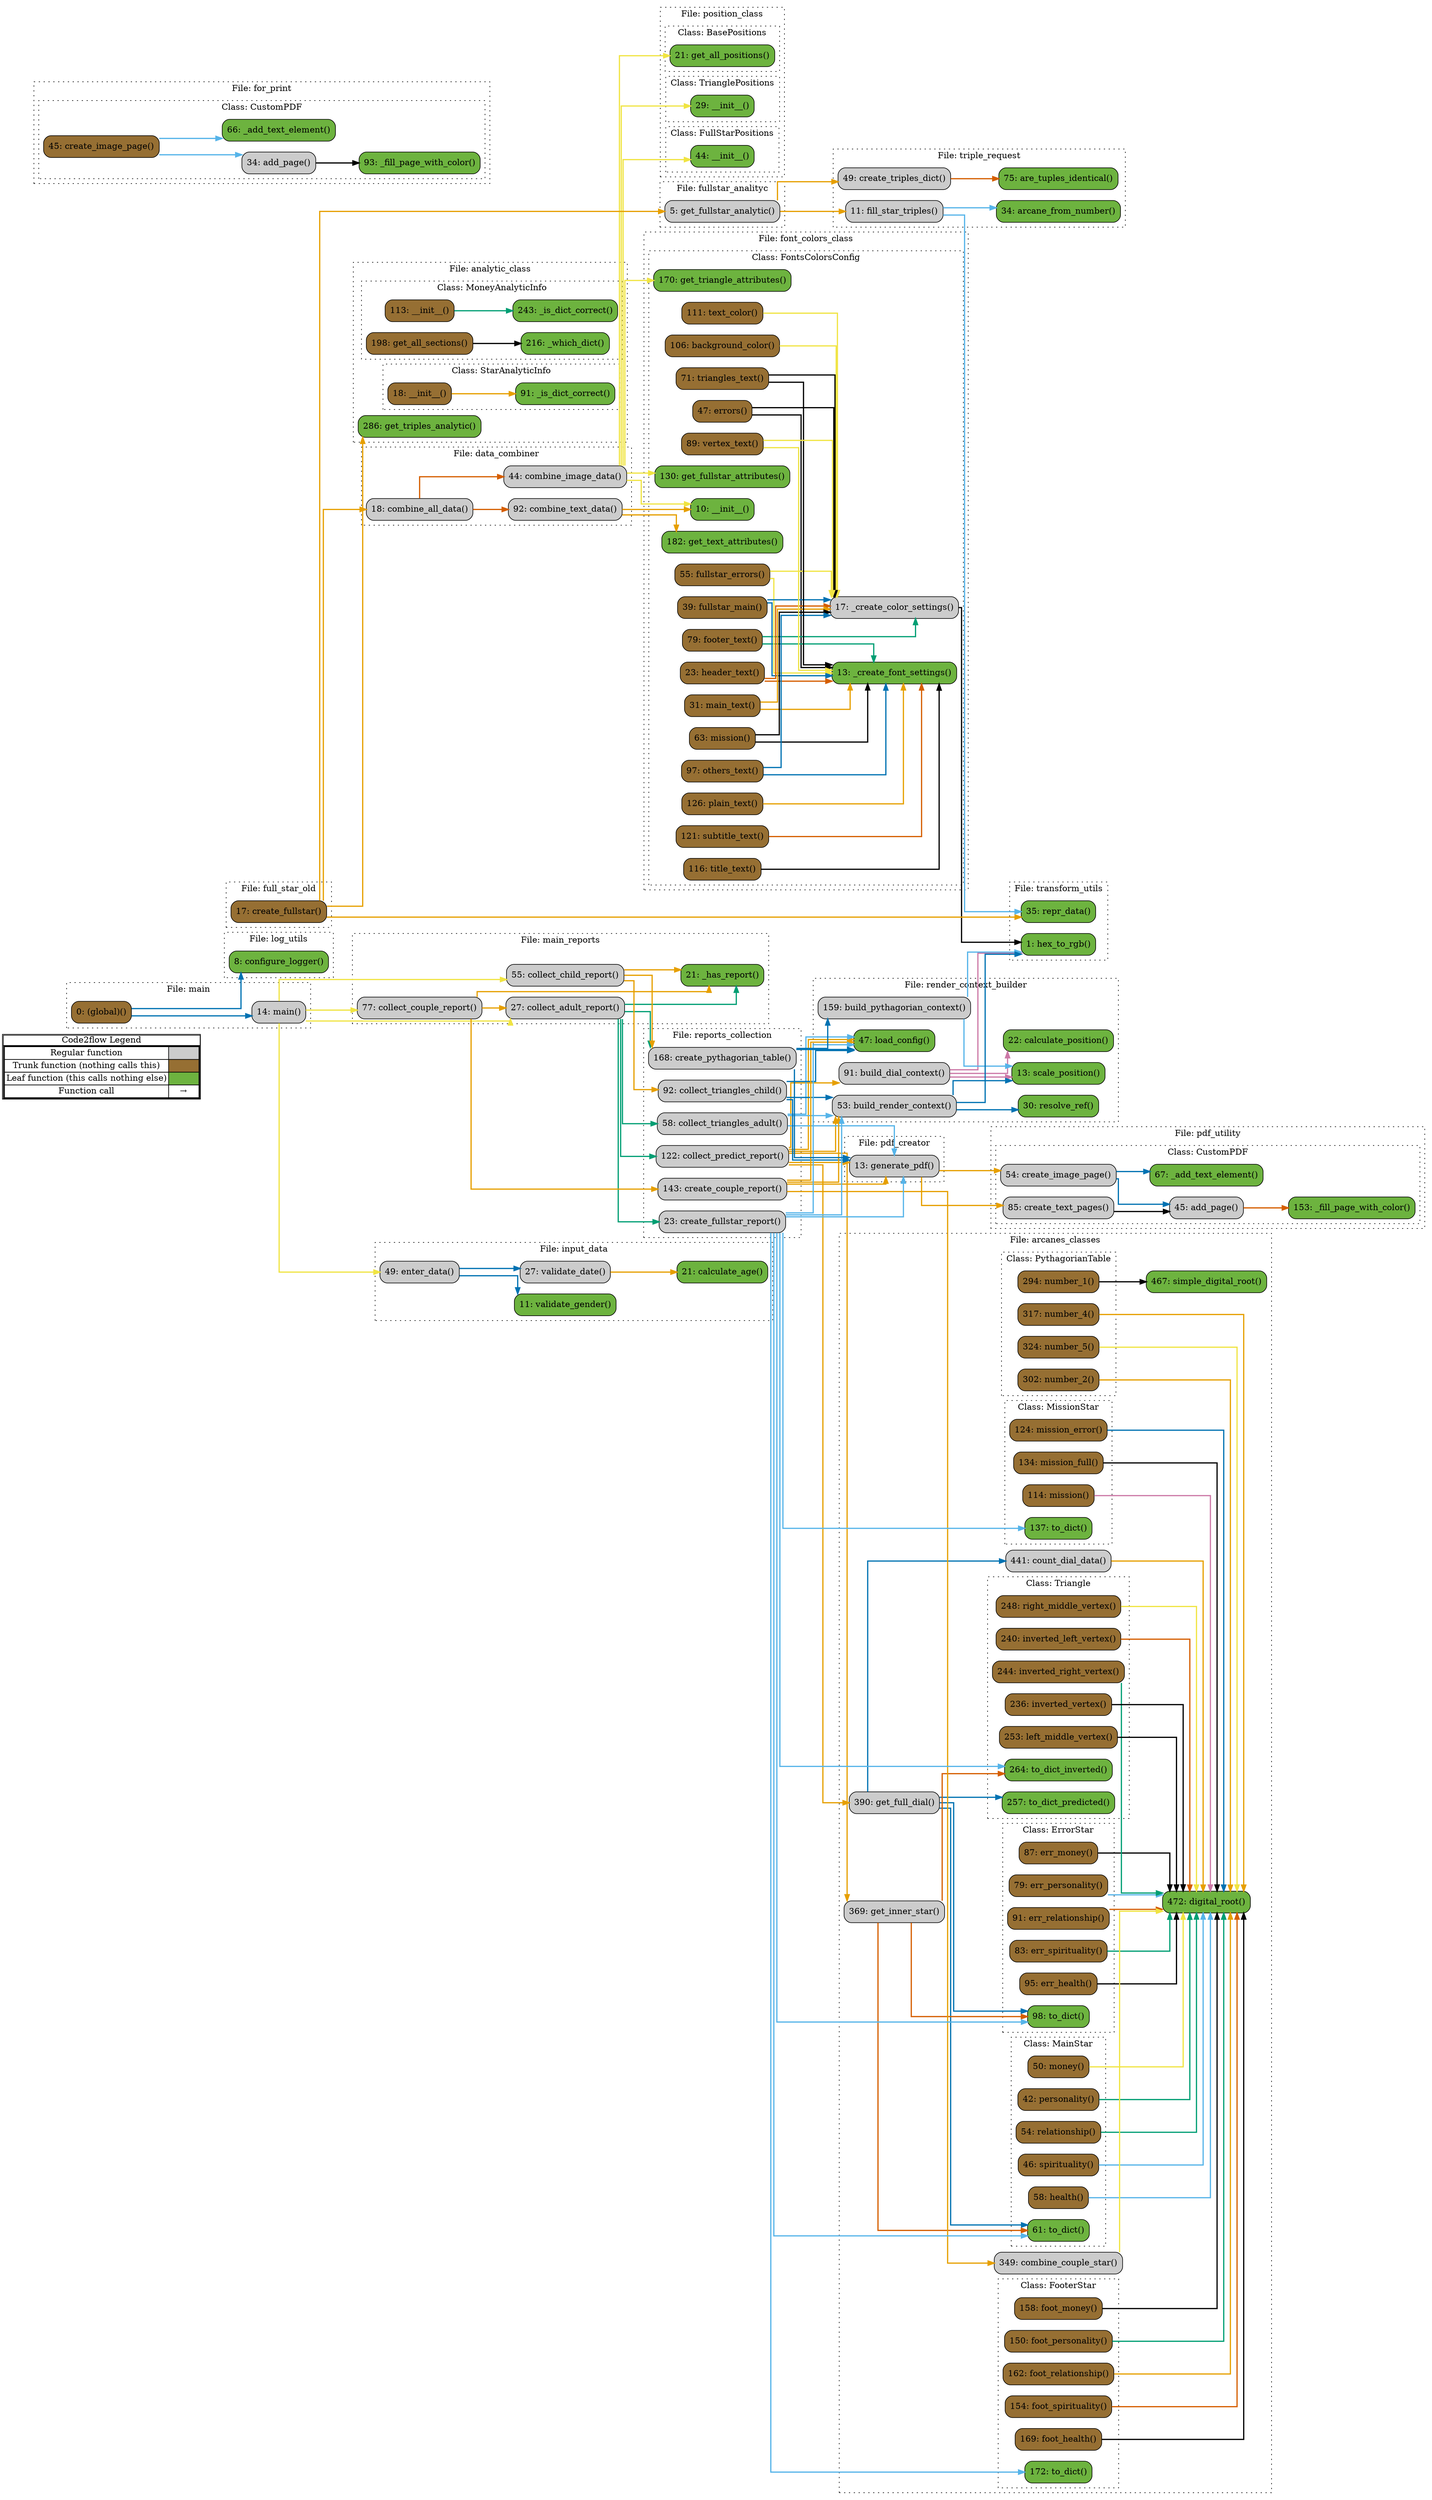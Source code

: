 digraph G {
concentrate=true;
splines="ortho";
rankdir="LR";
subgraph legend{
    rank = min;
    label = "legend";
    Legend [shape=none, margin=0, label = <
        <table cellspacing="0" cellpadding="0" border="1"><tr><td>Code2flow Legend</td></tr><tr><td>
        <table cellspacing="0">
        <tr><td>Regular function</td><td width="50px" bgcolor='#cccccc'></td></tr>
        <tr><td>Trunk function (nothing calls this)</td><td bgcolor='#966F33'></td></tr>
        <tr><td>Leaf function (this calls nothing else)</td><td bgcolor='#6db33f'></td></tr>
        <tr><td>Function call</td><td><font color='black'>&#8594;</font></td></tr>
        </table></td></tr></table>
        >];
}node_af8904e3 [label="113: __init__()" name="analytic_class::MoneyAnalyticInfo.__init__" shape="rect" style="rounded,filled" fillcolor="#966F33" ];
node_3d1401d8 [label="243: _is_dict_correct()" name="analytic_class::MoneyAnalyticInfo._is_dict_correct" shape="rect" style="rounded,filled" fillcolor="#6db33f" ];
node_e6e029b3 [label="216: _which_dict()" name="analytic_class::MoneyAnalyticInfo._which_dict" shape="rect" style="rounded,filled" fillcolor="#6db33f" ];
node_a16558a0 [label="198: get_all_sections()" name="analytic_class::MoneyAnalyticInfo.get_all_sections" shape="rect" style="rounded,filled" fillcolor="#966F33" ];
node_ce7ae229 [label="18: __init__()" name="analytic_class::StarAnalyticInfo.__init__" shape="rect" style="rounded,filled" fillcolor="#966F33" ];
node_9bff70e0 [label="91: _is_dict_correct()" name="analytic_class::StarAnalyticInfo._is_dict_correct" shape="rect" style="rounded,filled" fillcolor="#6db33f" ];
node_a7937db6 [label="286: get_triples_analytic()" name="analytic_class::get_triples_analytic" shape="rect" style="rounded,filled" fillcolor="#6db33f" ];
node_85121140 [label="95: err_health()" name="arcanes_classes::ErrorStar.err_health" shape="rect" style="rounded,filled" fillcolor="#966F33" ];
node_00675fe0 [label="87: err_money()" name="arcanes_classes::ErrorStar.err_money" shape="rect" style="rounded,filled" fillcolor="#966F33" ];
node_a93b6042 [label="79: err_personality()" name="arcanes_classes::ErrorStar.err_personality" shape="rect" style="rounded,filled" fillcolor="#966F33" ];
node_e29cf2fe [label="91: err_relationship()" name="arcanes_classes::ErrorStar.err_relationship" shape="rect" style="rounded,filled" fillcolor="#966F33" ];
node_6ec774fb [label="83: err_spirituality()" name="arcanes_classes::ErrorStar.err_spirituality" shape="rect" style="rounded,filled" fillcolor="#966F33" ];
node_ff09d8d7 [label="98: to_dict()" name="arcanes_classes::ErrorStar.to_dict" shape="rect" style="rounded,filled" fillcolor="#6db33f" ];
node_0d8d63e8 [label="169: foot_health()" name="arcanes_classes::FooterStar.foot_health" shape="rect" style="rounded,filled" fillcolor="#966F33" ];
node_68867f68 [label="158: foot_money()" name="arcanes_classes::FooterStar.foot_money" shape="rect" style="rounded,filled" fillcolor="#966F33" ];
node_c536a47b [label="150: foot_personality()" name="arcanes_classes::FooterStar.foot_personality" shape="rect" style="rounded,filled" fillcolor="#966F33" ];
node_0b503911 [label="162: foot_relationship()" name="arcanes_classes::FooterStar.foot_relationship" shape="rect" style="rounded,filled" fillcolor="#966F33" ];
node_d2792bee [label="154: foot_spirituality()" name="arcanes_classes::FooterStar.foot_spirituality" shape="rect" style="rounded,filled" fillcolor="#966F33" ];
node_9dd39d7f [label="172: to_dict()" name="arcanes_classes::FooterStar.to_dict" shape="rect" style="rounded,filled" fillcolor="#6db33f" ];
node_8b312812 [label="58: health()" name="arcanes_classes::MainStar.health" shape="rect" style="rounded,filled" fillcolor="#966F33" ];
node_6d564814 [label="50: money()" name="arcanes_classes::MainStar.money" shape="rect" style="rounded,filled" fillcolor="#966F33" ];
node_8cf0618b [label="42: personality()" name="arcanes_classes::MainStar.personality" shape="rect" style="rounded,filled" fillcolor="#966F33" ];
node_551a0a13 [label="54: relationship()" name="arcanes_classes::MainStar.relationship" shape="rect" style="rounded,filled" fillcolor="#966F33" ];
node_ce88077a [label="46: spirituality()" name="arcanes_classes::MainStar.spirituality" shape="rect" style="rounded,filled" fillcolor="#966F33" ];
node_0314362f [label="61: to_dict()" name="arcanes_classes::MainStar.to_dict" shape="rect" style="rounded,filled" fillcolor="#6db33f" ];
node_cd008bd7 [label="114: mission()" name="arcanes_classes::MissionStar.mission" shape="rect" style="rounded,filled" fillcolor="#966F33" ];
node_5211f0ad [label="124: mission_error()" name="arcanes_classes::MissionStar.mission_error" shape="rect" style="rounded,filled" fillcolor="#966F33" ];
node_fcc0a440 [label="134: mission_full()" name="arcanes_classes::MissionStar.mission_full" shape="rect" style="rounded,filled" fillcolor="#966F33" ];
node_4dcb351a [label="137: to_dict()" name="arcanes_classes::MissionStar.to_dict" shape="rect" style="rounded,filled" fillcolor="#6db33f" ];
node_e9dfbb50 [label="294: number_1()" name="arcanes_classes::PythagorianTable.number_1" shape="rect" style="rounded,filled" fillcolor="#966F33" ];
node_9e89e1d9 [label="302: number_2()" name="arcanes_classes::PythagorianTable.number_2" shape="rect" style="rounded,filled" fillcolor="#966F33" ];
node_94a51c09 [label="317: number_4()" name="arcanes_classes::PythagorianTable.number_4" shape="rect" style="rounded,filled" fillcolor="#966F33" ];
node_d0af48c4 [label="324: number_5()" name="arcanes_classes::PythagorianTable.number_5" shape="rect" style="rounded,filled" fillcolor="#966F33" ];
node_9474e2ce [label="240: inverted_left_vertex()" name="arcanes_classes::Triangle.inverted_left_vertex" shape="rect" style="rounded,filled" fillcolor="#966F33" ];
node_4f80468b [label="244: inverted_right_vertex()" name="arcanes_classes::Triangle.inverted_right_vertex" shape="rect" style="rounded,filled" fillcolor="#966F33" ];
node_5c67fea8 [label="236: inverted_vertex()" name="arcanes_classes::Triangle.inverted_vertex" shape="rect" style="rounded,filled" fillcolor="#966F33" ];
node_a6b360a8 [label="253: left_middle_vertex()" name="arcanes_classes::Triangle.left_middle_vertex" shape="rect" style="rounded,filled" fillcolor="#966F33" ];
node_aba2b0d4 [label="248: right_middle_vertex()" name="arcanes_classes::Triangle.right_middle_vertex" shape="rect" style="rounded,filled" fillcolor="#966F33" ];
node_328cbf9f [label="264: to_dict_inverted()" name="arcanes_classes::Triangle.to_dict_inverted" shape="rect" style="rounded,filled" fillcolor="#6db33f" ];
node_37b0d8b2 [label="257: to_dict_predicted()" name="arcanes_classes::Triangle.to_dict_predicted" shape="rect" style="rounded,filled" fillcolor="#6db33f" ];
node_57c2a9e4 [label="349: combine_couple_star()" name="arcanes_classes::combine_couple_star" shape="rect" style="rounded,filled" fillcolor="#cccccc" ];
node_a1cf7469 [label="441: count_dial_data()" name="arcanes_classes::count_dial_data" shape="rect" style="rounded,filled" fillcolor="#cccccc" ];
node_8e929485 [label="472: digital_root()" name="arcanes_classes::digital_root" shape="rect" style="rounded,filled" fillcolor="#6db33f" ];
node_dcc269dd [label="390: get_full_dial()" name="arcanes_classes::get_full_dial" shape="rect" style="rounded,filled" fillcolor="#cccccc" ];
node_9a73b106 [label="369: get_inner_star()" name="arcanes_classes::get_inner_star" shape="rect" style="rounded,filled" fillcolor="#cccccc" ];
node_2e71d30c [label="467: simple_digital_root()" name="arcanes_classes::simple_digital_root" shape="rect" style="rounded,filled" fillcolor="#6db33f" ];
node_93fd9fd6 [label="18: combine_all_data()" name="data_combiner::combine_all_data" shape="rect" style="rounded,filled" fillcolor="#cccccc" ];
node_145e567c [label="44: combine_image_data()" name="data_combiner::combine_image_data" shape="rect" style="rounded,filled" fillcolor="#cccccc" ];
node_14fd0f01 [label="92: combine_text_data()" name="data_combiner::combine_text_data" shape="rect" style="rounded,filled" fillcolor="#cccccc" ];
node_86c6d6f6 [label="10: __init__()" name="font_colors_class::FontsColorsConfig.__init__" shape="rect" style="rounded,filled" fillcolor="#6db33f" ];
node_c1fc02c8 [label="17: _create_color_settings()" name="font_colors_class::FontsColorsConfig._create_color_settings" shape="rect" style="rounded,filled" fillcolor="#cccccc" ];
node_08541d2c [label="13: _create_font_settings()" name="font_colors_class::FontsColorsConfig._create_font_settings" shape="rect" style="rounded,filled" fillcolor="#6db33f" ];
node_b735a064 [label="106: background_color()" name="font_colors_class::FontsColorsConfig.background_color" shape="rect" style="rounded,filled" fillcolor="#966F33" ];
node_e763e240 [label="47: errors()" name="font_colors_class::FontsColorsConfig.errors" shape="rect" style="rounded,filled" fillcolor="#966F33" ];
node_bfc2276b [label="79: footer_text()" name="font_colors_class::FontsColorsConfig.footer_text" shape="rect" style="rounded,filled" fillcolor="#966F33" ];
node_1441b8ac [label="55: fullstar_errors()" name="font_colors_class::FontsColorsConfig.fullstar_errors" shape="rect" style="rounded,filled" fillcolor="#966F33" ];
node_3e811215 [label="39: fullstar_main()" name="font_colors_class::FontsColorsConfig.fullstar_main" shape="rect" style="rounded,filled" fillcolor="#966F33" ];
node_abfb03d8 [label="130: get_fullstar_attributes()" name="font_colors_class::FontsColorsConfig.get_fullstar_attributes" shape="rect" style="rounded,filled" fillcolor="#6db33f" ];
node_58d6f298 [label="182: get_text_attributes()" name="font_colors_class::FontsColorsConfig.get_text_attributes" shape="rect" style="rounded,filled" fillcolor="#6db33f" ];
node_29671b0f [label="170: get_triangle_attributes()" name="font_colors_class::FontsColorsConfig.get_triangle_attributes" shape="rect" style="rounded,filled" fillcolor="#6db33f" ];
node_29c24596 [label="23: header_text()" name="font_colors_class::FontsColorsConfig.header_text" shape="rect" style="rounded,filled" fillcolor="#966F33" ];
node_b73f2699 [label="31: main_text()" name="font_colors_class::FontsColorsConfig.main_text" shape="rect" style="rounded,filled" fillcolor="#966F33" ];
node_d83ad3e0 [label="63: mission()" name="font_colors_class::FontsColorsConfig.mission" shape="rect" style="rounded,filled" fillcolor="#966F33" ];
node_9ce0dc55 [label="97: others_text()" name="font_colors_class::FontsColorsConfig.others_text" shape="rect" style="rounded,filled" fillcolor="#966F33" ];
node_8cc38e09 [label="126: plain_text()" name="font_colors_class::FontsColorsConfig.plain_text" shape="rect" style="rounded,filled" fillcolor="#966F33" ];
node_da8d59ee [label="121: subtitle_text()" name="font_colors_class::FontsColorsConfig.subtitle_text" shape="rect" style="rounded,filled" fillcolor="#966F33" ];
node_5f0d2654 [label="111: text_color()" name="font_colors_class::FontsColorsConfig.text_color" shape="rect" style="rounded,filled" fillcolor="#966F33" ];
node_1903b5f0 [label="116: title_text()" name="font_colors_class::FontsColorsConfig.title_text" shape="rect" style="rounded,filled" fillcolor="#966F33" ];
node_42f332a8 [label="71: triangles_text()" name="font_colors_class::FontsColorsConfig.triangles_text" shape="rect" style="rounded,filled" fillcolor="#966F33" ];
node_4d9ad2d4 [label="89: vertex_text()" name="font_colors_class::FontsColorsConfig.vertex_text" shape="rect" style="rounded,filled" fillcolor="#966F33" ];
node_b20467fd [label="66: _add_text_element()" name="for_print::CustomPDF._add_text_element" shape="rect" style="rounded,filled" fillcolor="#6db33f" ];
node_e6b71902 [label="93: _fill_page_with_color()" name="for_print::CustomPDF._fill_page_with_color" shape="rect" style="rounded,filled" fillcolor="#6db33f" ];
node_87a322c8 [label="34: add_page()" name="for_print::CustomPDF.add_page" shape="rect" style="rounded,filled" fillcolor="#cccccc" ];
node_bebf8da2 [label="45: create_image_page()" name="for_print::CustomPDF.create_image_page" shape="rect" style="rounded,filled" fillcolor="#966F33" ];
node_30dbeae1 [label="17: create_fullstar()" name="full_star_old::create_fullstar" shape="rect" style="rounded,filled" fillcolor="#966F33" ];
node_a9d70551 [label="5: get_fullstar_analytic()" name="fullstar_analityc::get_fullstar_analytic" shape="rect" style="rounded,filled" fillcolor="#cccccc" ];
node_3fd64e5f [label="21: calculate_age()" name="input_data::calculate_age" shape="rect" style="rounded,filled" fillcolor="#6db33f" ];
node_59b8087d [label="49: enter_data()" name="input_data::enter_data" shape="rect" style="rounded,filled" fillcolor="#cccccc" ];
node_d5f71179 [label="27: validate_date()" name="input_data::validate_date" shape="rect" style="rounded,filled" fillcolor="#cccccc" ];
node_ab8c7ac1 [label="11: validate_gender()" name="input_data::validate_gender" shape="rect" style="rounded,filled" fillcolor="#6db33f" ];
node_1145fb21 [label="8: configure_logger()" name="log_utils::configure_logger" shape="rect" style="rounded,filled" fillcolor="#6db33f" ];
node_9e84668d [label="0: (global)()" name="main::(global)" shape="rect" style="rounded,filled" fillcolor="#966F33" ];
node_494964ec [label="14: main()" name="main::main" shape="rect" style="rounded,filled" fillcolor="#cccccc" ];
node_a62aeb9d [label="21: _has_report()" name="main_reports::_has_report" shape="rect" style="rounded,filled" fillcolor="#6db33f" ];
node_342e1513 [label="27: collect_adult_report()" name="main_reports::collect_adult_report" shape="rect" style="rounded,filled" fillcolor="#cccccc" ];
node_a28aaa09 [label="55: collect_child_report()" name="main_reports::collect_child_report" shape="rect" style="rounded,filled" fillcolor="#cccccc" ];
node_7e4b59e9 [label="77: collect_couple_report()" name="main_reports::collect_couple_report" shape="rect" style="rounded,filled" fillcolor="#cccccc" ];
node_df23f389 [label="13: generate_pdf()" name="pdf_creator::generate_pdf" shape="rect" style="rounded,filled" fillcolor="#cccccc" ];
node_220aaab9 [label="67: _add_text_element()" name="pdf_utility::CustomPDF._add_text_element" shape="rect" style="rounded,filled" fillcolor="#6db33f" ];
node_467d168b [label="153: _fill_page_with_color()" name="pdf_utility::CustomPDF._fill_page_with_color" shape="rect" style="rounded,filled" fillcolor="#6db33f" ];
node_03c16586 [label="45: add_page()" name="pdf_utility::CustomPDF.add_page" shape="rect" style="rounded,filled" fillcolor="#cccccc" ];
node_e410a2a5 [label="54: create_image_page()" name="pdf_utility::CustomPDF.create_image_page" shape="rect" style="rounded,filled" fillcolor="#cccccc" ];
node_6e0d50d0 [label="85: create_text_pages()" name="pdf_utility::CustomPDF.create_text_pages" shape="rect" style="rounded,filled" fillcolor="#cccccc" ];
node_635e6c8d [label="21: get_all_positions()" name="position_class::BasePositions.get_all_positions" shape="rect" style="rounded,filled" fillcolor="#6db33f" ];
node_46860f3f [label="44: __init__()" name="position_class::FullStarPositions.__init__" shape="rect" style="rounded,filled" fillcolor="#6db33f" ];
node_82b1308d [label="29: __init__()" name="position_class::TrianglePositions.__init__" shape="rect" style="rounded,filled" fillcolor="#6db33f" ];
node_9904bbb7 [label="91: build_dial_context()" name="render_context_builder::build_dial_context" shape="rect" style="rounded,filled" fillcolor="#cccccc" ];
node_9892d6ea [label="159: build_pythagorian_context()" name="render_context_builder::build_pythagorian_context" shape="rect" style="rounded,filled" fillcolor="#cccccc" ];
node_41e0c02d [label="53: build_render_context()" name="render_context_builder::build_render_context" shape="rect" style="rounded,filled" fillcolor="#cccccc" ];
node_3d6c7c72 [label="22: calculate_position()" name="render_context_builder::calculate_position" shape="rect" style="rounded,filled" fillcolor="#6db33f" ];
node_e4ec105d [label="47: load_config()" name="render_context_builder::load_config" shape="rect" style="rounded,filled" fillcolor="#6db33f" ];
node_bb855aad [label="30: resolve_ref()" name="render_context_builder::resolve_ref" shape="rect" style="rounded,filled" fillcolor="#6db33f" ];
node_76fc6ea9 [label="13: scale_position()" name="render_context_builder::scale_position" shape="rect" style="rounded,filled" fillcolor="#6db33f" ];
node_a9d8e0e9 [label="122: collect_predict_report()" name="reports_collection::collect_predict_report" shape="rect" style="rounded,filled" fillcolor="#cccccc" ];
node_fe3ac51a [label="58: collect_triangles_adult()" name="reports_collection::collect_triangles_adult" shape="rect" style="rounded,filled" fillcolor="#cccccc" ];
node_49a359bd [label="92: collect_triangles_child()" name="reports_collection::collect_triangles_child" shape="rect" style="rounded,filled" fillcolor="#cccccc" ];
node_f4b604f1 [label="143: create_couple_report()" name="reports_collection::create_couple_report" shape="rect" style="rounded,filled" fillcolor="#cccccc" ];
node_63157392 [label="23: create_fullstar_report()" name="reports_collection::create_fullstar_report" shape="rect" style="rounded,filled" fillcolor="#cccccc" ];
node_9a744945 [label="168: create_pythagorian_table()" name="reports_collection::create_pythagorian_table" shape="rect" style="rounded,filled" fillcolor="#cccccc" ];
node_81b2acd8 [label="1: hex_to_rgb()" name="transform_utils::hex_to_rgb" shape="rect" style="rounded,filled" fillcolor="#6db33f" ];
node_137b9060 [label="35: repr_data()" name="transform_utils::repr_data" shape="rect" style="rounded,filled" fillcolor="#6db33f" ];
node_d02feec2 [label="34: arcane_from_number()" name="triple_request::arcane_from_number" shape="rect" style="rounded,filled" fillcolor="#6db33f" ];
node_4141e2a9 [label="75: are_tuples_identical()" name="triple_request::are_tuples_identical" shape="rect" style="rounded,filled" fillcolor="#6db33f" ];
node_a52717be [label="49: create_triples_dict()" name="triple_request::create_triples_dict" shape="rect" style="rounded,filled" fillcolor="#cccccc" ];
node_96b2bcca [label="11: fill_star_triples()" name="triple_request::fill_star_triples" shape="rect" style="rounded,filled" fillcolor="#cccccc" ];
node_af8904e3 -> node_3d1401d8 [color="#009E73" penwidth="2"];
node_a16558a0 -> node_e6e029b3 [color="#000000" penwidth="2"];
node_ce7ae229 -> node_9bff70e0 [color="#E69F00" penwidth="2"];
node_85121140 -> node_8e929485 [color="#000000" penwidth="2"];
node_00675fe0 -> node_8e929485 [color="#000000" penwidth="2"];
node_a93b6042 -> node_8e929485 [color="#56B4E9" penwidth="2"];
node_e29cf2fe -> node_8e929485 [color="#D55E00" penwidth="2"];
node_6ec774fb -> node_8e929485 [color="#009E73" penwidth="2"];
node_0d8d63e8 -> node_8e929485 [color="#000000" penwidth="2"];
node_68867f68 -> node_8e929485 [color="#000000" penwidth="2"];
node_c536a47b -> node_8e929485 [color="#009E73" penwidth="2"];
node_0b503911 -> node_8e929485 [color="#E69F00" penwidth="2"];
node_d2792bee -> node_8e929485 [color="#D55E00" penwidth="2"];
node_8b312812 -> node_8e929485 [color="#56B4E9" penwidth="2"];
node_6d564814 -> node_8e929485 [color="#F0E442" penwidth="2"];
node_8cf0618b -> node_8e929485 [color="#009E73" penwidth="2"];
node_551a0a13 -> node_8e929485 [color="#009E73" penwidth="2"];
node_ce88077a -> node_8e929485 [color="#56B4E9" penwidth="2"];
node_cd008bd7 -> node_8e929485 [color="#CC79A7" penwidth="2"];
node_5211f0ad -> node_8e929485 [color="#0072B2" penwidth="2"];
node_fcc0a440 -> node_8e929485 [color="#000000" penwidth="2"];
node_e9dfbb50 -> node_2e71d30c [color="#000000" penwidth="2"];
node_e9dfbb50 -> node_2e71d30c [color="#000000" penwidth="2"];
node_e9dfbb50 -> node_2e71d30c [color="#000000" penwidth="2"];
node_9e89e1d9 -> node_8e929485 [color="#E69F00" penwidth="2"];
node_94a51c09 -> node_8e929485 [color="#E69F00" penwidth="2"];
node_d0af48c4 -> node_8e929485 [color="#F0E442" penwidth="2"];
node_9474e2ce -> node_8e929485 [color="#D55E00" penwidth="2"];
node_4f80468b -> node_8e929485 [color="#009E73" penwidth="2"];
node_5c67fea8 -> node_8e929485 [color="#000000" penwidth="2"];
node_a6b360a8 -> node_8e929485 [color="#000000" penwidth="2"];
node_aba2b0d4 -> node_8e929485 [color="#F0E442" penwidth="2"];
node_57c2a9e4 -> node_8e929485 [color="#F0E442" penwidth="2"];
node_a1cf7469 -> node_8e929485 [color="#E69F00" penwidth="2"];
node_a1cf7469 -> node_8e929485 [color="#E69F00" penwidth="2"];
node_a1cf7469 -> node_8e929485 [color="#E69F00" penwidth="2"];
node_dcc269dd -> node_ff09d8d7 [color="#0072B2" penwidth="2"];
node_dcc269dd -> node_0314362f [color="#0072B2" penwidth="2"];
node_dcc269dd -> node_37b0d8b2 [color="#0072B2" penwidth="2"];
node_dcc269dd -> node_a1cf7469 [color="#0072B2" penwidth="2"];
node_9a73b106 -> node_ff09d8d7 [color="#D55E00" penwidth="2"];
node_9a73b106 -> node_0314362f [color="#D55E00" penwidth="2"];
node_9a73b106 -> node_328cbf9f [color="#D55E00" penwidth="2"];
node_93fd9fd6 -> node_145e567c [color="#D55E00" penwidth="2"];
node_93fd9fd6 -> node_14fd0f01 [color="#D55E00" penwidth="2"];
node_145e567c -> node_86c6d6f6 [color="#F0E442" penwidth="2"];
node_145e567c -> node_abfb03d8 [color="#F0E442" penwidth="2"];
node_145e567c -> node_29671b0f [color="#F0E442" penwidth="2"];
node_145e567c -> node_635e6c8d [color="#F0E442" penwidth="2"];
node_145e567c -> node_46860f3f [color="#F0E442" penwidth="2"];
node_145e567c -> node_82b1308d [color="#F0E442" penwidth="2"];
node_14fd0f01 -> node_86c6d6f6 [color="#E69F00" penwidth="2"];
node_14fd0f01 -> node_58d6f298 [color="#E69F00" penwidth="2"];
node_c1fc02c8 -> node_81b2acd8 [color="#000000" penwidth="2"];
node_b735a064 -> node_c1fc02c8 [color="#F0E442" penwidth="2"];
node_e763e240 -> node_c1fc02c8 [color="#000000" penwidth="2"];
node_e763e240 -> node_08541d2c [color="#000000" penwidth="2"];
node_bfc2276b -> node_c1fc02c8 [color="#009E73" penwidth="2"];
node_bfc2276b -> node_08541d2c [color="#009E73" penwidth="2"];
node_1441b8ac -> node_c1fc02c8 [color="#F0E442" penwidth="2"];
node_1441b8ac -> node_08541d2c [color="#F0E442" penwidth="2"];
node_3e811215 -> node_c1fc02c8 [color="#0072B2" penwidth="2"];
node_3e811215 -> node_08541d2c [color="#0072B2" penwidth="2"];
node_29c24596 -> node_c1fc02c8 [color="#D55E00" penwidth="2"];
node_29c24596 -> node_08541d2c [color="#D55E00" penwidth="2"];
node_b73f2699 -> node_c1fc02c8 [color="#E69F00" penwidth="2"];
node_b73f2699 -> node_08541d2c [color="#E69F00" penwidth="2"];
node_d83ad3e0 -> node_c1fc02c8 [color="#000000" penwidth="2"];
node_d83ad3e0 -> node_08541d2c [color="#000000" penwidth="2"];
node_9ce0dc55 -> node_c1fc02c8 [color="#0072B2" penwidth="2"];
node_9ce0dc55 -> node_08541d2c [color="#0072B2" penwidth="2"];
node_8cc38e09 -> node_08541d2c [color="#E69F00" penwidth="2"];
node_da8d59ee -> node_08541d2c [color="#D55E00" penwidth="2"];
node_5f0d2654 -> node_c1fc02c8 [color="#F0E442" penwidth="2"];
node_1903b5f0 -> node_08541d2c [color="#000000" penwidth="2"];
node_42f332a8 -> node_c1fc02c8 [color="#000000" penwidth="2"];
node_42f332a8 -> node_08541d2c [color="#000000" penwidth="2"];
node_4d9ad2d4 -> node_c1fc02c8 [color="#F0E442" penwidth="2"];
node_4d9ad2d4 -> node_08541d2c [color="#F0E442" penwidth="2"];
node_87a322c8 -> node_e6b71902 [color="#000000" penwidth="2"];
node_87a322c8 -> node_e6b71902 [color="#000000" penwidth="2"];
node_bebf8da2 -> node_b20467fd [color="#56B4E9" penwidth="2"];
node_bebf8da2 -> node_87a322c8 [color="#56B4E9" penwidth="2"];
node_30dbeae1 -> node_a7937db6 [color="#E69F00" penwidth="2"];
node_30dbeae1 -> node_93fd9fd6 [color="#E69F00" penwidth="2"];
node_30dbeae1 -> node_a9d70551 [color="#E69F00" penwidth="2"];
node_30dbeae1 -> node_137b9060 [color="#E69F00" penwidth="2"];
node_30dbeae1 -> node_137b9060 [color="#E69F00" penwidth="2"];
node_30dbeae1 -> node_137b9060 [color="#E69F00" penwidth="2"];
node_a9d70551 -> node_a52717be [color="#E69F00" penwidth="2"];
node_a9d70551 -> node_96b2bcca [color="#E69F00" penwidth="2"];
node_59b8087d -> node_d5f71179 [color="#0072B2" penwidth="2"];
node_59b8087d -> node_d5f71179 [color="#0072B2" penwidth="2"];
node_59b8087d -> node_ab8c7ac1 [color="#0072B2" penwidth="2"];
node_59b8087d -> node_ab8c7ac1 [color="#0072B2" penwidth="2"];
node_d5f71179 -> node_3fd64e5f [color="#E69F00" penwidth="2"];
node_9e84668d -> node_1145fb21 [color="#0072B2" penwidth="2"];
node_9e84668d -> node_494964ec [color="#0072B2" penwidth="2"];
node_494964ec -> node_59b8087d [color="#F0E442" penwidth="2"];
node_494964ec -> node_342e1513 [color="#F0E442" penwidth="2"];
node_494964ec -> node_a28aaa09 [color="#F0E442" penwidth="2"];
node_494964ec -> node_7e4b59e9 [color="#F0E442" penwidth="2"];
node_342e1513 -> node_a62aeb9d [color="#009E73" penwidth="2"];
node_342e1513 -> node_a62aeb9d [color="#009E73" penwidth="2"];
node_342e1513 -> node_a62aeb9d [color="#009E73" penwidth="2"];
node_342e1513 -> node_a62aeb9d [color="#009E73" penwidth="2"];
node_342e1513 -> node_a9d8e0e9 [color="#009E73" penwidth="2"];
node_342e1513 -> node_fe3ac51a [color="#009E73" penwidth="2"];
node_342e1513 -> node_63157392 [color="#009E73" penwidth="2"];
node_342e1513 -> node_9a744945 [color="#009E73" penwidth="2"];
node_a28aaa09 -> node_a62aeb9d [color="#E69F00" penwidth="2"];
node_a28aaa09 -> node_a62aeb9d [color="#E69F00" penwidth="2"];
node_a28aaa09 -> node_49a359bd [color="#E69F00" penwidth="2"];
node_a28aaa09 -> node_9a744945 [color="#E69F00" penwidth="2"];
node_7e4b59e9 -> node_a62aeb9d [color="#E69F00" penwidth="2"];
node_7e4b59e9 -> node_a62aeb9d [color="#E69F00" penwidth="2"];
node_7e4b59e9 -> node_342e1513 [color="#E69F00" penwidth="2"];
node_7e4b59e9 -> node_f4b604f1 [color="#E69F00" penwidth="2"];
node_df23f389 -> node_e410a2a5 [color="#E69F00" penwidth="2"];
node_df23f389 -> node_6e0d50d0 [color="#E69F00" penwidth="2"];
node_03c16586 -> node_467d168b [color="#D55E00" penwidth="2"];
node_03c16586 -> node_467d168b [color="#D55E00" penwidth="2"];
node_e410a2a5 -> node_220aaab9 [color="#0072B2" penwidth="2"];
node_e410a2a5 -> node_03c16586 [color="#0072B2" penwidth="2"];
node_6e0d50d0 -> node_03c16586 [color="#000000" penwidth="2"];
node_6e0d50d0 -> node_03c16586 [color="#000000" penwidth="2"];
node_6e0d50d0 -> node_03c16586 [color="#000000" penwidth="2"];
node_6e0d50d0 -> node_03c16586 [color="#000000" penwidth="2"];
node_9904bbb7 -> node_3d6c7c72 [color="#CC79A7" penwidth="2"];
node_9904bbb7 -> node_76fc6ea9 [color="#CC79A7" penwidth="2"];
node_9904bbb7 -> node_81b2acd8 [color="#CC79A7" penwidth="2"];
node_9904bbb7 -> node_81b2acd8 [color="#CC79A7" penwidth="2"];
node_9892d6ea -> node_76fc6ea9 [color="#56B4E9" penwidth="2"];
node_9892d6ea -> node_81b2acd8 [color="#56B4E9" penwidth="2"];
node_41e0c02d -> node_bb855aad [color="#0072B2" penwidth="2"];
node_41e0c02d -> node_76fc6ea9 [color="#0072B2" penwidth="2"];
node_41e0c02d -> node_81b2acd8 [color="#0072B2" penwidth="2"];
node_a9d8e0e9 -> node_dcc269dd [color="#E69F00" penwidth="2"];
node_a9d8e0e9 -> node_9a73b106 [color="#E69F00" penwidth="2"];
node_a9d8e0e9 -> node_df23f389 [color="#E69F00" penwidth="2"];
node_a9d8e0e9 -> node_9904bbb7 [color="#E69F00" penwidth="2"];
node_a9d8e0e9 -> node_41e0c02d [color="#E69F00" penwidth="2"];
node_a9d8e0e9 -> node_e4ec105d [color="#E69F00" penwidth="2"];
node_a9d8e0e9 -> node_e4ec105d [color="#E69F00" penwidth="2"];
node_fe3ac51a -> node_df23f389 [color="#56B4E9" penwidth="2"];
node_fe3ac51a -> node_41e0c02d [color="#56B4E9" penwidth="2"];
node_fe3ac51a -> node_e4ec105d [color="#56B4E9" penwidth="2"];
node_49a359bd -> node_df23f389 [color="#0072B2" penwidth="2"];
node_49a359bd -> node_41e0c02d [color="#0072B2" penwidth="2"];
node_49a359bd -> node_e4ec105d [color="#0072B2" penwidth="2"];
node_f4b604f1 -> node_57c2a9e4 [color="#E69F00" penwidth="2"];
node_f4b604f1 -> node_df23f389 [color="#E69F00" penwidth="2"];
node_f4b604f1 -> node_41e0c02d [color="#E69F00" penwidth="2"];
node_f4b604f1 -> node_e4ec105d [color="#E69F00" penwidth="2"];
node_63157392 -> node_ff09d8d7 [color="#56B4E9" penwidth="2"];
node_63157392 -> node_9dd39d7f [color="#56B4E9" penwidth="2"];
node_63157392 -> node_0314362f [color="#56B4E9" penwidth="2"];
node_63157392 -> node_4dcb351a [color="#56B4E9" penwidth="2"];
node_63157392 -> node_328cbf9f [color="#56B4E9" penwidth="2"];
node_63157392 -> node_df23f389 [color="#56B4E9" penwidth="2"];
node_63157392 -> node_41e0c02d [color="#56B4E9" penwidth="2"];
node_63157392 -> node_e4ec105d [color="#56B4E9" penwidth="2"];
node_9a744945 -> node_df23f389 [color="#0072B2" penwidth="2"];
node_9a744945 -> node_9892d6ea [color="#0072B2" penwidth="2"];
node_9a744945 -> node_e4ec105d [color="#0072B2" penwidth="2"];
node_a52717be -> node_4141e2a9 [color="#D55E00" penwidth="2"];
node_96b2bcca -> node_137b9060 [color="#56B4E9" penwidth="2"];
node_96b2bcca -> node_d02feec2 [color="#56B4E9" penwidth="2"];
node_96b2bcca -> node_d02feec2 [color="#56B4E9" penwidth="2"];
node_96b2bcca -> node_d02feec2 [color="#56B4E9" penwidth="2"];
subgraph cluster_79945bc8 {
    node_a7937db6;
    label="File: analytic_class";
    name="analytic_class";
    style="filled";
    graph[style=dotted];
    subgraph cluster_4742681a {
        node_ce7ae229 node_9bff70e0;
        label="Class: StarAnalyticInfo";
        name="StarAnalyticInfo";
        style="filled";
        graph[style=dotted];
    };
    subgraph cluster_38828696 {
        node_af8904e3 node_a16558a0 node_e6e029b3 node_3d1401d8;
        label="Class: MoneyAnalyticInfo";
        name="MoneyAnalyticInfo";
        style="filled";
        graph[style=dotted];
    };
};
subgraph cluster_889c4a2e {
    node_57c2a9e4 node_9a73b106 node_dcc269dd node_a1cf7469 node_2e71d30c node_8e929485;
    label="File: arcanes_classes";
    name="arcanes_classes";
    style="filled";
    graph[style=dotted];
    subgraph cluster_4971949e {
        node_8cf0618b node_ce88077a node_6d564814 node_551a0a13 node_8b312812 node_0314362f;
        label="Class: MainStar";
        name="MainStar";
        style="filled";
        graph[style=dotted];
    };
    subgraph cluster_dde73561 {
        node_a93b6042 node_6ec774fb node_00675fe0 node_e29cf2fe node_85121140 node_ff09d8d7;
        label="Class: ErrorStar";
        name="ErrorStar";
        style="filled";
        graph[style=dotted];
    };
    subgraph cluster_86bb9841 {
        node_cd008bd7 node_5211f0ad node_fcc0a440 node_4dcb351a;
        label="Class: MissionStar";
        name="MissionStar";
        style="filled";
        graph[style=dotted];
    };
    subgraph cluster_75cf0591 {
        node_c536a47b node_d2792bee node_68867f68 node_0b503911 node_0d8d63e8 node_9dd39d7f;
        label="Class: FooterStar";
        name="FooterStar";
        style="filled";
        graph[style=dotted];
    };
    subgraph cluster_6a318def {
        node_5c67fea8 node_9474e2ce node_4f80468b node_aba2b0d4 node_a6b360a8 node_37b0d8b2 node_328cbf9f;
        label="Class: Triangle";
        name="Triangle";
        style="filled";
        graph[style=dotted];
    };
    subgraph cluster_ef3516ef {
        node_e9dfbb50 node_9e89e1d9 node_94a51c09 node_d0af48c4;
        label="Class: PythagorianTable";
        name="PythagorianTable";
        style="filled";
        graph[style=dotted];
    };
};
subgraph cluster_ea159b6f {
    node_93fd9fd6 node_145e567c node_14fd0f01;
    label="File: data_combiner";
    name="data_combiner";
    style="filled";
    graph[style=dotted];
};
subgraph cluster_655a923b {
    label="File: font_colors_class";
    name="font_colors_class";
    style="filled";
    graph[style=dotted];
    subgraph cluster_e711e0da {
        node_86c6d6f6 node_08541d2c node_c1fc02c8 node_29c24596 node_b73f2699 node_3e811215 node_e763e240 node_1441b8ac node_d83ad3e0 node_42f332a8 node_bfc2276b node_4d9ad2d4 node_9ce0dc55 node_b735a064 node_5f0d2654 node_1903b5f0 node_da8d59ee node_8cc38e09 node_abfb03d8 node_29671b0f node_58d6f298;
        label="Class: FontsColorsConfig";
        name="FontsColorsConfig";
        style="filled";
        graph[style=dotted];
    };
};
subgraph cluster_e140f81f {
    label="File: for_print";
    name="for_print";
    style="filled";
    graph[style=dotted];
    subgraph cluster_9d9627c6 {
        node_87a322c8 node_bebf8da2 node_b20467fd node_e6b71902;
        label="Class: CustomPDF";
        name="CustomPDF";
        style="filled";
        graph[style=dotted];
    };
};
subgraph cluster_056acc0d {
    node_30dbeae1;
    label="File: full_star_old";
    name="full_star_old";
    style="filled";
    graph[style=dotted];
};
subgraph cluster_68ff1c57 {
    node_a9d70551;
    label="File: fullstar_analityc";
    name="fullstar_analityc";
    style="filled";
    graph[style=dotted];
};
subgraph cluster_9b516b74 {
    node_ab8c7ac1 node_3fd64e5f node_d5f71179 node_59b8087d;
    label="File: input_data";
    name="input_data";
    style="filled";
    graph[style=dotted];
};
subgraph cluster_6e17acce {
    node_1145fb21;
    label="File: log_utils";
    name="log_utils";
    style="filled";
    graph[style=dotted];
};
subgraph cluster_8ad38d66 {
    node_494964ec node_9e84668d;
    label="File: main";
    name="main";
    style="filled";
    graph[style=dotted];
};
subgraph cluster_0d91435a {
    node_a62aeb9d node_342e1513 node_a28aaa09 node_7e4b59e9;
    label="File: main_reports";
    name="main_reports";
    style="filled";
    graph[style=dotted];
};
subgraph cluster_3f80df3b {
    node_df23f389;
    label="File: pdf_creator";
    name="pdf_creator";
    style="filled";
    graph[style=dotted];
};
subgraph cluster_7d59d768 {
    label="File: pdf_utility";
    name="pdf_utility";
    style="filled";
    graph[style=dotted];
    subgraph cluster_cc0d0673 {
        node_03c16586 node_e410a2a5 node_220aaab9 node_6e0d50d0 node_467d168b;
        label="Class: CustomPDF";
        name="CustomPDF";
        style="filled";
        graph[style=dotted];
    };
};
subgraph cluster_491c5656 {
    label="File: position_class";
    name="position_class";
    style="filled";
    graph[style=dotted];
    subgraph cluster_c177721c {
        node_635e6c8d;
        label="Class: BasePositions";
        name="BasePositions";
        style="filled";
        graph[style=dotted];
    };
    subgraph cluster_a951b4c1 {
        node_82b1308d;
        label="Class: TrianglePositions";
        name="TrianglePositions";
        style="filled";
        graph[style=dotted];
    };
    subgraph cluster_5d9eda50 {
        node_46860f3f;
        label="Class: FullStarPositions";
        name="FullStarPositions";
        style="filled";
        graph[style=dotted];
    };
};
subgraph cluster_95f46726 {
    node_76fc6ea9 node_3d6c7c72 node_bb855aad node_e4ec105d node_41e0c02d node_9904bbb7 node_9892d6ea;
    label="File: render_context_builder";
    name="render_context_builder";
    style="filled";
    graph[style=dotted];
};
subgraph cluster_b811f396 {
    node_63157392 node_fe3ac51a node_49a359bd node_a9d8e0e9 node_f4b604f1 node_9a744945;
    label="File: reports_collection";
    name="reports_collection";
    style="filled";
    graph[style=dotted];
};
subgraph cluster_79ffc669 {
    node_81b2acd8 node_137b9060;
    label="File: transform_utils";
    name="transform_utils";
    style="filled";
    graph[style=dotted];
};
subgraph cluster_8030fffe {
    node_96b2bcca node_d02feec2 node_a52717be node_4141e2a9;
    label="File: triple_request";
    name="triple_request";
    style="filled";
    graph[style=dotted];
};
}
